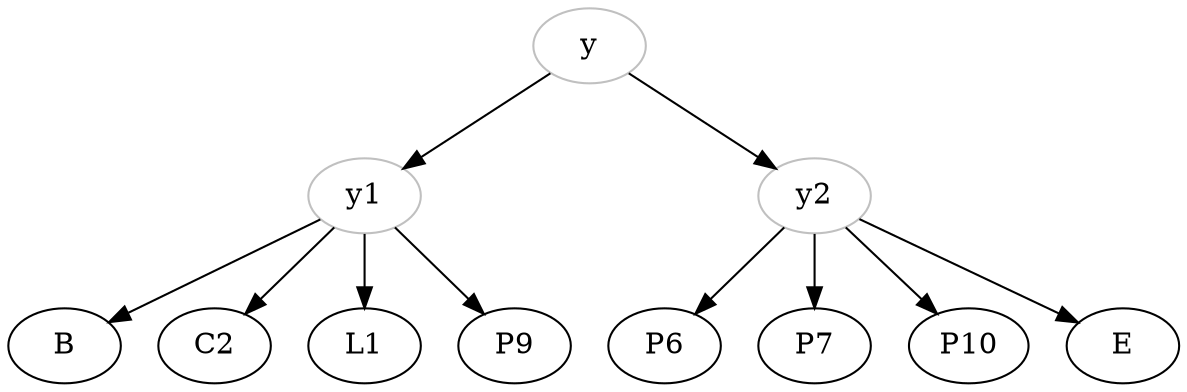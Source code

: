digraph {

y [color="grey"];
y -> y1;
y -> y2; 

y1 [color="grey"];
y1 -> B;
y1 -> C2; 
y1 -> L1; 
y1 -> P9;

y2 [color="grey"];
y2 -> P6; 
y2 -> P7;
y2 -> P10; 
y2 -> E;

}